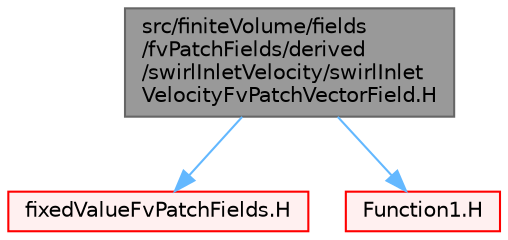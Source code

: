 digraph "src/finiteVolume/fields/fvPatchFields/derived/swirlInletVelocity/swirlInletVelocityFvPatchVectorField.H"
{
 // LATEX_PDF_SIZE
  bgcolor="transparent";
  edge [fontname=Helvetica,fontsize=10,labelfontname=Helvetica,labelfontsize=10];
  node [fontname=Helvetica,fontsize=10,shape=box,height=0.2,width=0.4];
  Node1 [id="Node000001",label="src/finiteVolume/fields\l/fvPatchFields/derived\l/swirlInletVelocity/swirlInlet\lVelocityFvPatchVectorField.H",height=0.2,width=0.4,color="gray40", fillcolor="grey60", style="filled", fontcolor="black",tooltip=" "];
  Node1 -> Node2 [id="edge1_Node000001_Node000002",color="steelblue1",style="solid",tooltip=" "];
  Node2 [id="Node000002",label="fixedValueFvPatchFields.H",height=0.2,width=0.4,color="red", fillcolor="#FFF0F0", style="filled",URL="$fixedValueFvPatchFields_8H.html",tooltip=" "];
  Node1 -> Node267 [id="edge2_Node000001_Node000267",color="steelblue1",style="solid",tooltip=" "];
  Node267 [id="Node000267",label="Function1.H",height=0.2,width=0.4,color="red", fillcolor="#FFF0F0", style="filled",URL="$Function1_8H.html",tooltip=" "];
}
